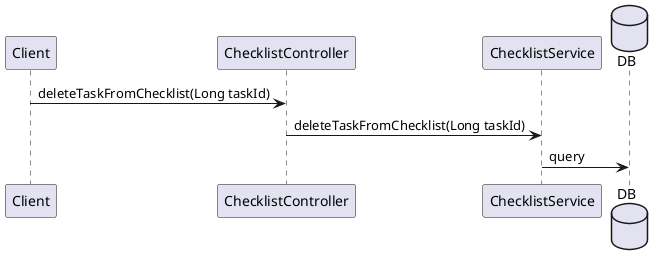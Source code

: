 @startuml
"Client"->"ChecklistController":deleteTaskFromChecklist(Long taskId)
"ChecklistController"->"ChecklistService":deleteTaskFromChecklist(Long taskId)
database DB
"ChecklistService"->DB:query
@enduml
